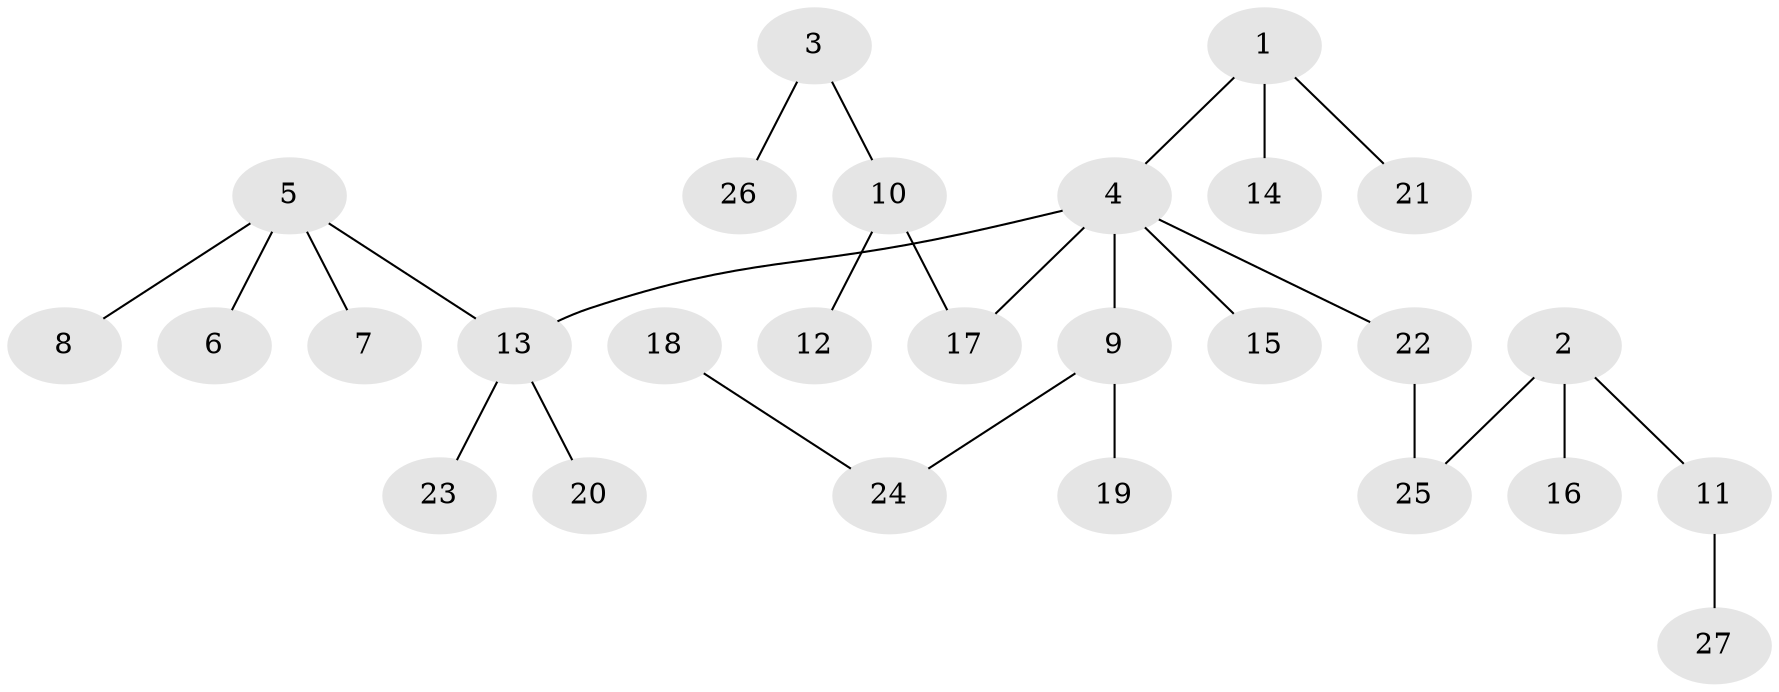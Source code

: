 // original degree distribution, {4: 0.1111111111111111, 7: 0.018518518518518517, 1: 0.5, 5: 0.018518518518518517, 3: 0.09259259259259259, 2: 0.25925925925925924}
// Generated by graph-tools (version 1.1) at 2025/50/03/09/25 03:50:15]
// undirected, 27 vertices, 26 edges
graph export_dot {
graph [start="1"]
  node [color=gray90,style=filled];
  1;
  2;
  3;
  4;
  5;
  6;
  7;
  8;
  9;
  10;
  11;
  12;
  13;
  14;
  15;
  16;
  17;
  18;
  19;
  20;
  21;
  22;
  23;
  24;
  25;
  26;
  27;
  1 -- 4 [weight=1.0];
  1 -- 14 [weight=1.0];
  1 -- 21 [weight=1.0];
  2 -- 11 [weight=1.0];
  2 -- 16 [weight=1.0];
  2 -- 25 [weight=1.0];
  3 -- 10 [weight=1.0];
  3 -- 26 [weight=1.0];
  4 -- 9 [weight=1.0];
  4 -- 13 [weight=1.0];
  4 -- 15 [weight=1.0];
  4 -- 17 [weight=1.0];
  4 -- 22 [weight=1.0];
  5 -- 6 [weight=1.0];
  5 -- 7 [weight=1.0];
  5 -- 8 [weight=1.0];
  5 -- 13 [weight=1.0];
  9 -- 19 [weight=1.0];
  9 -- 24 [weight=1.0];
  10 -- 12 [weight=1.0];
  10 -- 17 [weight=1.0];
  11 -- 27 [weight=1.0];
  13 -- 20 [weight=1.0];
  13 -- 23 [weight=1.0];
  18 -- 24 [weight=1.0];
  22 -- 25 [weight=1.0];
}
